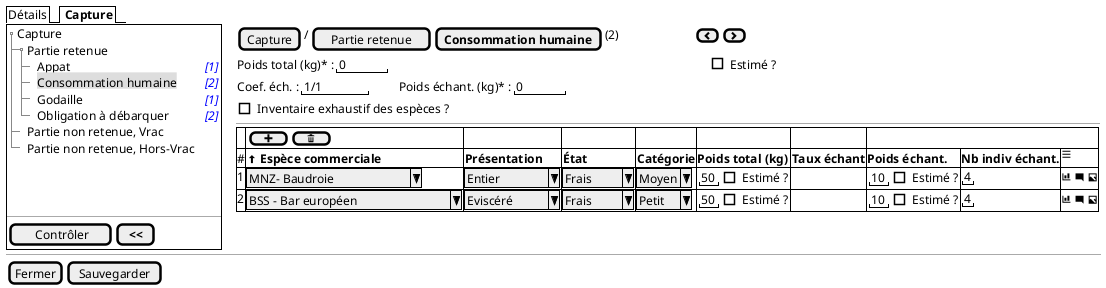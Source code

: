 @startsalt
{
  {/ Détails | <b> Capture }
  {+
   {T
       + Capture
       ++ Partie retenue
       +++ Appat | <i><color:blue>[1]
       +++ <back:#DDD>Consommation humaine | <i><color:blue>[2]
       +++ Godaille | <i><color:blue>[1]
       +++ Obligation à débarquer | <i><color:blue>[2]
       ++ Partie non retenue, Vrac
       ++ Partie non retenue, Hors-Vrac
   }
    .
    .
    .
   --
   {
      [<&checkmark> Contrôler] | [ <b><< ]
   }
  } | . | {
    { [Capture] | / | [Partie retenue] | [<b>Consommation humaine] | (2) | . | . | . | . | . | . | . | . | . | . | . | . | . | . | { [<&chevron-left>] | [<&chevron-right>] } }

    {Poids total (kg)* : | " 0    " | . | . | . | . | . | . | . | . | . | . | . | . | . | . | . | . | . | . | . | . | . | . | . | . | . | . | . | . | . | . | . | . | . | . | . | . | . | . | . | . | . | . | . | . |. |. |. |. |. |. |. |. |. |. |. |. |. |. |. |. |. |[ ] Estimé ?}

    {Coef. éch. : | " 1/1    " | . | . | . | . | . | Poids échant. (kg)* : | " 0    " }

    { [ ] Inventaire exhaustif des espèces ? }
    ---
    {#
          . | {[ <&plus> ] | [ <&trash> ] }  | . | . | . | . | .
          # | <&arrow-thick-top> <b>Espèce commerciale  | <b>Présentation | <b>État | <b>Catégorie | <b>Poids total (kg)     |  <b>Taux échant  | <b>Poids échant. | <b>Nb indiv échant. | <&menu>
          1 | ^MNZ- Baudroie       ^ | ^ Entier   ^ | ^ Frais ^ | ^Moyen^ | { "50" | [ ] Estimé ? } |  .   |   { "10" | [ ] Estimé ? }          | "4" | <&bar-chart> <&comment-square> <&image>
          2 | ^BSS - Bar européen       ^ | ^ Eviscéré ^ | ^ Frais ^ | ^Petit^ | { "50" | [ ] Estimé ? }  |  .   |   { "10" | [ ] Estimé ? }          | "4" | <&bar-chart> <&comment-square> <&image>
        }
  }

  -- | -- | --
  { [Fermer] | [Sauvegarder] }
}
@endsalt

